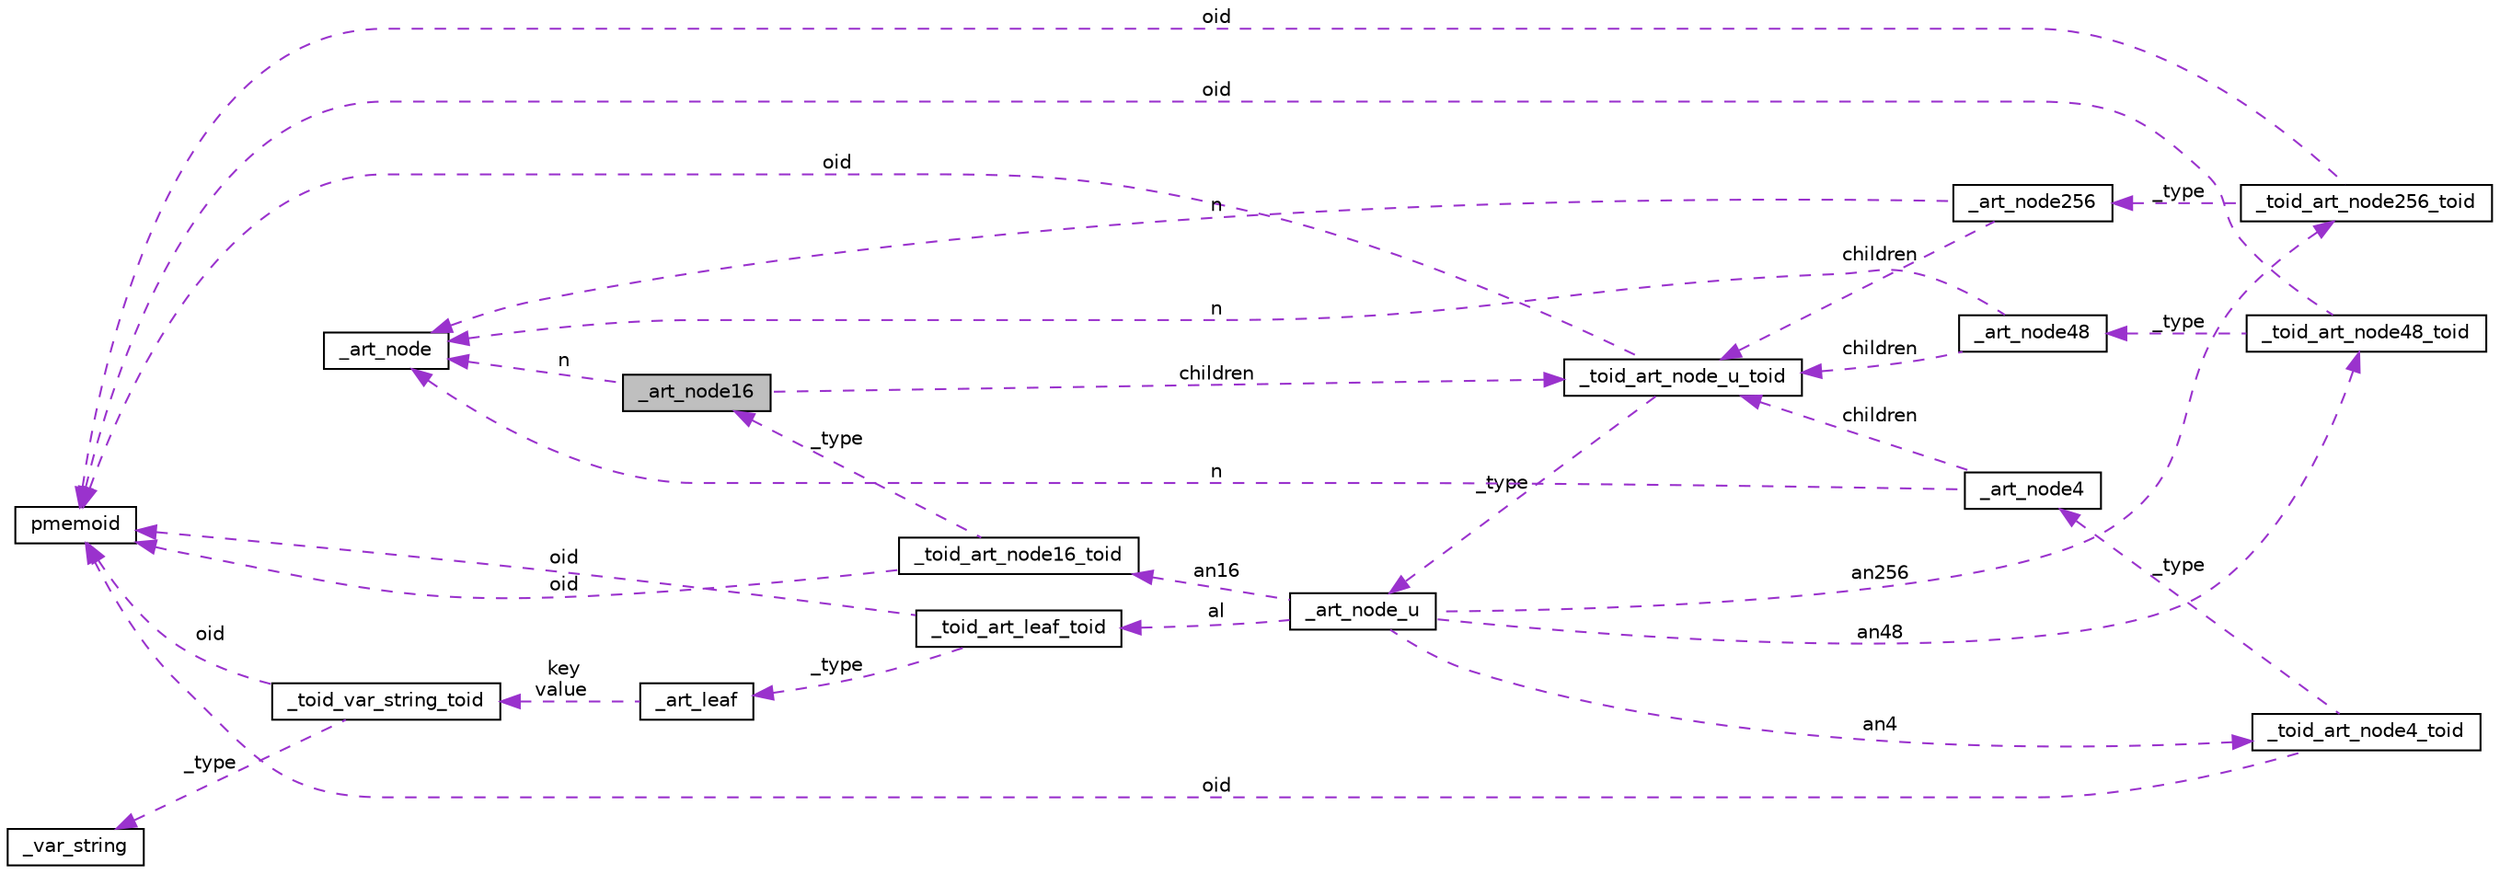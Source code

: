 digraph "_art_node16"
{
  edge [fontname="Helvetica",fontsize="10",labelfontname="Helvetica",labelfontsize="10"];
  node [fontname="Helvetica",fontsize="10",shape=record];
  rankdir="LR";
  Node1 [label="_art_node16",height=0.2,width=0.4,color="black", fillcolor="grey75", style="filled", fontcolor="black"];
  Node2 -> Node1 [dir="back",color="darkorchid3",fontsize="10",style="dashed",label=" children" ];
  Node2 [label="_toid_art_node_u_toid",height=0.2,width=0.4,color="black", fillcolor="white", style="filled",URL="$union__toid__art__node__u__toid.html"];
  Node3 -> Node2 [dir="back",color="darkorchid3",fontsize="10",style="dashed",label=" oid" ];
  Node3 [label="pmemoid",height=0.2,width=0.4,color="black", fillcolor="white", style="filled",URL="$structpmemoid.html"];
  Node4 -> Node2 [dir="back",color="darkorchid3",fontsize="10",style="dashed",label=" _type" ];
  Node4 [label="_art_node_u",height=0.2,width=0.4,color="black", fillcolor="white", style="filled",URL="$struct__art__node__u.html"];
  Node5 -> Node4 [dir="back",color="darkorchid3",fontsize="10",style="dashed",label=" al" ];
  Node5 [label="_toid_art_leaf_toid",height=0.2,width=0.4,color="black", fillcolor="white", style="filled",URL="$union__toid__art__leaf__toid.html"];
  Node6 -> Node5 [dir="back",color="darkorchid3",fontsize="10",style="dashed",label=" _type" ];
  Node6 [label="_art_leaf",height=0.2,width=0.4,color="black", fillcolor="white", style="filled",URL="$struct__art__leaf.html"];
  Node7 -> Node6 [dir="back",color="darkorchid3",fontsize="10",style="dashed",label=" key\nvalue" ];
  Node7 [label="_toid_var_string_toid",height=0.2,width=0.4,color="black", fillcolor="white", style="filled",URL="$union__toid__var__string__toid.html"];
  Node8 -> Node7 [dir="back",color="darkorchid3",fontsize="10",style="dashed",label=" _type" ];
  Node8 [label="_var_string",height=0.2,width=0.4,color="black", fillcolor="white", style="filled",URL="$struct__var__string.html"];
  Node3 -> Node7 [dir="back",color="darkorchid3",fontsize="10",style="dashed",label=" oid" ];
  Node3 -> Node5 [dir="back",color="darkorchid3",fontsize="10",style="dashed",label=" oid" ];
  Node9 -> Node4 [dir="back",color="darkorchid3",fontsize="10",style="dashed",label=" an16" ];
  Node9 [label="_toid_art_node16_toid",height=0.2,width=0.4,color="black", fillcolor="white", style="filled",URL="$union__toid__art__node16__toid.html"];
  Node1 -> Node9 [dir="back",color="darkorchid3",fontsize="10",style="dashed",label=" _type" ];
  Node3 -> Node9 [dir="back",color="darkorchid3",fontsize="10",style="dashed",label=" oid" ];
  Node10 -> Node4 [dir="back",color="darkorchid3",fontsize="10",style="dashed",label=" an4" ];
  Node10 [label="_toid_art_node4_toid",height=0.2,width=0.4,color="black", fillcolor="white", style="filled",URL="$union__toid__art__node4__toid.html"];
  Node11 -> Node10 [dir="back",color="darkorchid3",fontsize="10",style="dashed",label=" _type" ];
  Node11 [label="_art_node4",height=0.2,width=0.4,color="black", fillcolor="white", style="filled",URL="$struct__art__node4.html"];
  Node2 -> Node11 [dir="back",color="darkorchid3",fontsize="10",style="dashed",label=" children" ];
  Node12 -> Node11 [dir="back",color="darkorchid3",fontsize="10",style="dashed",label=" n" ];
  Node12 [label="_art_node",height=0.2,width=0.4,color="black", fillcolor="white", style="filled",URL="$struct__art__node.html"];
  Node3 -> Node10 [dir="back",color="darkorchid3",fontsize="10",style="dashed",label=" oid" ];
  Node13 -> Node4 [dir="back",color="darkorchid3",fontsize="10",style="dashed",label=" an256" ];
  Node13 [label="_toid_art_node256_toid",height=0.2,width=0.4,color="black", fillcolor="white", style="filled",URL="$union__toid__art__node256__toid.html"];
  Node14 -> Node13 [dir="back",color="darkorchid3",fontsize="10",style="dashed",label=" _type" ];
  Node14 [label="_art_node256",height=0.2,width=0.4,color="black", fillcolor="white", style="filled",URL="$struct__art__node256.html"];
  Node2 -> Node14 [dir="back",color="darkorchid3",fontsize="10",style="dashed",label=" children" ];
  Node12 -> Node14 [dir="back",color="darkorchid3",fontsize="10",style="dashed",label=" n" ];
  Node3 -> Node13 [dir="back",color="darkorchid3",fontsize="10",style="dashed",label=" oid" ];
  Node15 -> Node4 [dir="back",color="darkorchid3",fontsize="10",style="dashed",label=" an48" ];
  Node15 [label="_toid_art_node48_toid",height=0.2,width=0.4,color="black", fillcolor="white", style="filled",URL="$union__toid__art__node48__toid.html"];
  Node3 -> Node15 [dir="back",color="darkorchid3",fontsize="10",style="dashed",label=" oid" ];
  Node16 -> Node15 [dir="back",color="darkorchid3",fontsize="10",style="dashed",label=" _type" ];
  Node16 [label="_art_node48",height=0.2,width=0.4,color="black", fillcolor="white", style="filled",URL="$struct__art__node48.html"];
  Node2 -> Node16 [dir="back",color="darkorchid3",fontsize="10",style="dashed",label=" children" ];
  Node12 -> Node16 [dir="back",color="darkorchid3",fontsize="10",style="dashed",label=" n" ];
  Node12 -> Node1 [dir="back",color="darkorchid3",fontsize="10",style="dashed",label=" n" ];
}
